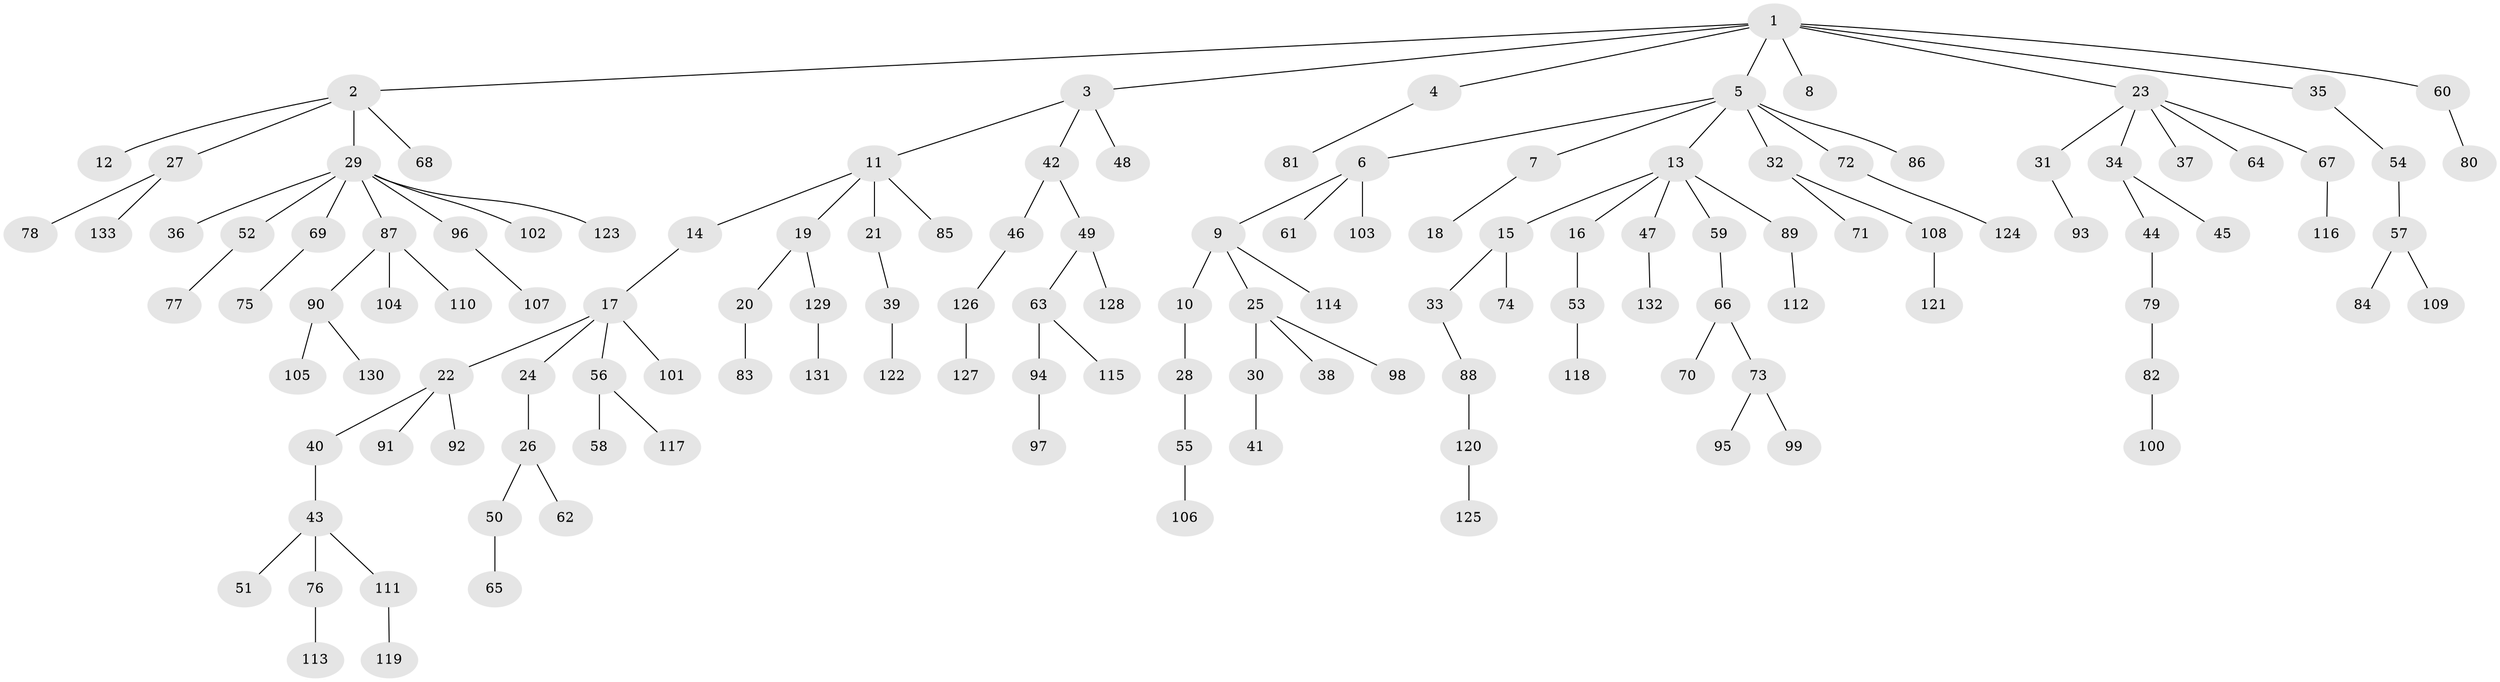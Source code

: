 // Generated by graph-tools (version 1.1) at 2025/26/03/09/25 03:26:27]
// undirected, 133 vertices, 132 edges
graph export_dot {
graph [start="1"]
  node [color=gray90,style=filled];
  1;
  2;
  3;
  4;
  5;
  6;
  7;
  8;
  9;
  10;
  11;
  12;
  13;
  14;
  15;
  16;
  17;
  18;
  19;
  20;
  21;
  22;
  23;
  24;
  25;
  26;
  27;
  28;
  29;
  30;
  31;
  32;
  33;
  34;
  35;
  36;
  37;
  38;
  39;
  40;
  41;
  42;
  43;
  44;
  45;
  46;
  47;
  48;
  49;
  50;
  51;
  52;
  53;
  54;
  55;
  56;
  57;
  58;
  59;
  60;
  61;
  62;
  63;
  64;
  65;
  66;
  67;
  68;
  69;
  70;
  71;
  72;
  73;
  74;
  75;
  76;
  77;
  78;
  79;
  80;
  81;
  82;
  83;
  84;
  85;
  86;
  87;
  88;
  89;
  90;
  91;
  92;
  93;
  94;
  95;
  96;
  97;
  98;
  99;
  100;
  101;
  102;
  103;
  104;
  105;
  106;
  107;
  108;
  109;
  110;
  111;
  112;
  113;
  114;
  115;
  116;
  117;
  118;
  119;
  120;
  121;
  122;
  123;
  124;
  125;
  126;
  127;
  128;
  129;
  130;
  131;
  132;
  133;
  1 -- 2;
  1 -- 3;
  1 -- 4;
  1 -- 5;
  1 -- 8;
  1 -- 23;
  1 -- 35;
  1 -- 60;
  2 -- 12;
  2 -- 27;
  2 -- 29;
  2 -- 68;
  3 -- 11;
  3 -- 42;
  3 -- 48;
  4 -- 81;
  5 -- 6;
  5 -- 7;
  5 -- 13;
  5 -- 32;
  5 -- 72;
  5 -- 86;
  6 -- 9;
  6 -- 61;
  6 -- 103;
  7 -- 18;
  9 -- 10;
  9 -- 25;
  9 -- 114;
  10 -- 28;
  11 -- 14;
  11 -- 19;
  11 -- 21;
  11 -- 85;
  13 -- 15;
  13 -- 16;
  13 -- 47;
  13 -- 59;
  13 -- 89;
  14 -- 17;
  15 -- 33;
  15 -- 74;
  16 -- 53;
  17 -- 22;
  17 -- 24;
  17 -- 56;
  17 -- 101;
  19 -- 20;
  19 -- 129;
  20 -- 83;
  21 -- 39;
  22 -- 40;
  22 -- 91;
  22 -- 92;
  23 -- 31;
  23 -- 34;
  23 -- 37;
  23 -- 64;
  23 -- 67;
  24 -- 26;
  25 -- 30;
  25 -- 38;
  25 -- 98;
  26 -- 50;
  26 -- 62;
  27 -- 78;
  27 -- 133;
  28 -- 55;
  29 -- 36;
  29 -- 52;
  29 -- 69;
  29 -- 87;
  29 -- 96;
  29 -- 102;
  29 -- 123;
  30 -- 41;
  31 -- 93;
  32 -- 71;
  32 -- 108;
  33 -- 88;
  34 -- 44;
  34 -- 45;
  35 -- 54;
  39 -- 122;
  40 -- 43;
  42 -- 46;
  42 -- 49;
  43 -- 51;
  43 -- 76;
  43 -- 111;
  44 -- 79;
  46 -- 126;
  47 -- 132;
  49 -- 63;
  49 -- 128;
  50 -- 65;
  52 -- 77;
  53 -- 118;
  54 -- 57;
  55 -- 106;
  56 -- 58;
  56 -- 117;
  57 -- 84;
  57 -- 109;
  59 -- 66;
  60 -- 80;
  63 -- 94;
  63 -- 115;
  66 -- 70;
  66 -- 73;
  67 -- 116;
  69 -- 75;
  72 -- 124;
  73 -- 95;
  73 -- 99;
  76 -- 113;
  79 -- 82;
  82 -- 100;
  87 -- 90;
  87 -- 104;
  87 -- 110;
  88 -- 120;
  89 -- 112;
  90 -- 105;
  90 -- 130;
  94 -- 97;
  96 -- 107;
  108 -- 121;
  111 -- 119;
  120 -- 125;
  126 -- 127;
  129 -- 131;
}
